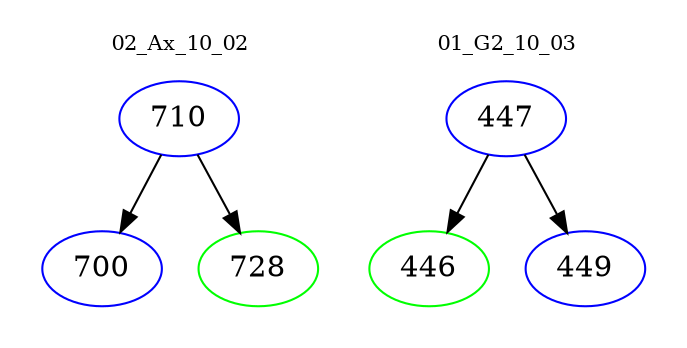 digraph{
subgraph cluster_0 {
color = white
label = "02_Ax_10_02";
fontsize=10;
T0_710 [label="710", color="blue"]
T0_710 -> T0_700 [color="black"]
T0_700 [label="700", color="blue"]
T0_710 -> T0_728 [color="black"]
T0_728 [label="728", color="green"]
}
subgraph cluster_1 {
color = white
label = "01_G2_10_03";
fontsize=10;
T1_447 [label="447", color="blue"]
T1_447 -> T1_446 [color="black"]
T1_446 [label="446", color="green"]
T1_447 -> T1_449 [color="black"]
T1_449 [label="449", color="blue"]
}
}
